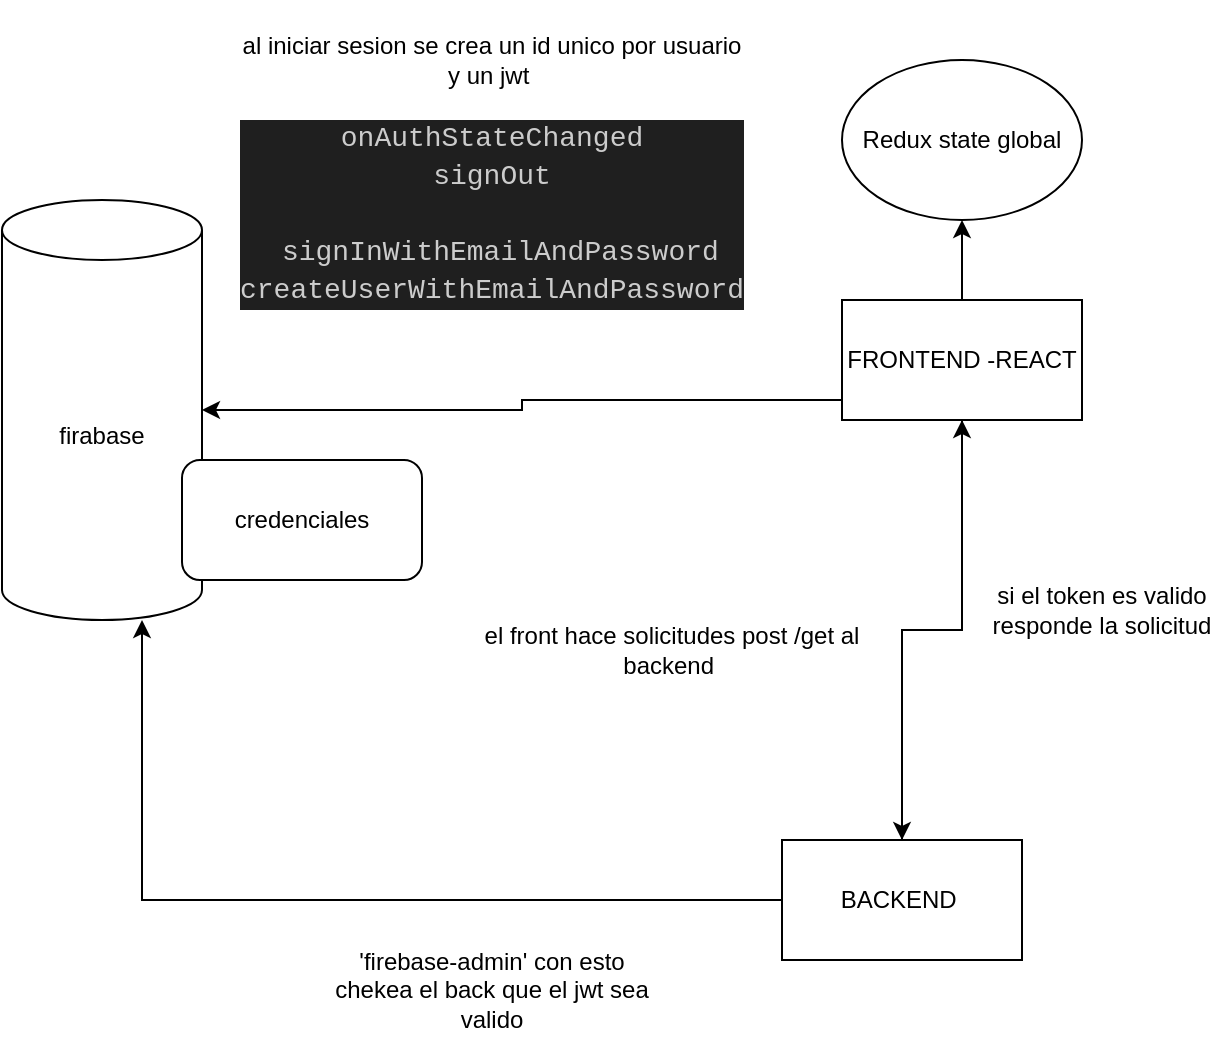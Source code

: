 <mxfile version="22.0.8" type="github">
  <diagram name="Página-1" id="y7grVubEfJhcLXRVopNt">
    <mxGraphModel dx="673" dy="1727" grid="1" gridSize="10" guides="1" tooltips="1" connect="1" arrows="1" fold="1" page="1" pageScale="1" pageWidth="827" pageHeight="1169" math="0" shadow="0">
      <root>
        <mxCell id="0" />
        <mxCell id="1" parent="0" />
        <mxCell id="Cw4gRs4lIpa7loLSyA47-1" value="firabase" style="shape=cylinder3;whiteSpace=wrap;html=1;boundedLbl=1;backgroundOutline=1;size=15;" vertex="1" parent="1">
          <mxGeometry x="10" y="90" width="100" height="210" as="geometry" />
        </mxCell>
        <mxCell id="Cw4gRs4lIpa7loLSyA47-4" style="edgeStyle=orthogonalEdgeStyle;rounded=0;orthogonalLoop=1;jettySize=auto;html=1;" edge="1" parent="1" source="Cw4gRs4lIpa7loLSyA47-2" target="Cw4gRs4lIpa7loLSyA47-3">
          <mxGeometry relative="1" as="geometry" />
        </mxCell>
        <mxCell id="Cw4gRs4lIpa7loLSyA47-8" style="edgeStyle=orthogonalEdgeStyle;rounded=0;orthogonalLoop=1;jettySize=auto;html=1;entryX=0.5;entryY=0;entryDx=0;entryDy=0;" edge="1" parent="1" source="Cw4gRs4lIpa7loLSyA47-2" target="Cw4gRs4lIpa7loLSyA47-6">
          <mxGeometry relative="1" as="geometry" />
        </mxCell>
        <mxCell id="Cw4gRs4lIpa7loLSyA47-2" value="FRONTEND -REACT" style="rounded=0;whiteSpace=wrap;html=1;" vertex="1" parent="1">
          <mxGeometry x="430" y="140" width="120" height="60" as="geometry" />
        </mxCell>
        <mxCell id="Cw4gRs4lIpa7loLSyA47-3" value="Redux state global" style="ellipse;whiteSpace=wrap;html=1;" vertex="1" parent="1">
          <mxGeometry x="430" y="20" width="120" height="80" as="geometry" />
        </mxCell>
        <mxCell id="Cw4gRs4lIpa7loLSyA47-5" style="edgeStyle=orthogonalEdgeStyle;rounded=0;orthogonalLoop=1;jettySize=auto;html=1;" edge="1" parent="1" source="Cw4gRs4lIpa7loLSyA47-2" target="Cw4gRs4lIpa7loLSyA47-1">
          <mxGeometry relative="1" as="geometry">
            <mxPoint x="374" y="199.5" as="sourcePoint" />
            <mxPoint x="136" y="174.94" as="targetPoint" />
            <Array as="points">
              <mxPoint x="270" y="190" />
              <mxPoint x="270" y="195" />
            </Array>
          </mxGeometry>
        </mxCell>
        <mxCell id="Cw4gRs4lIpa7loLSyA47-7" style="edgeStyle=orthogonalEdgeStyle;rounded=0;orthogonalLoop=1;jettySize=auto;html=1;" edge="1" parent="1" source="Cw4gRs4lIpa7loLSyA47-6" target="Cw4gRs4lIpa7loLSyA47-1">
          <mxGeometry relative="1" as="geometry">
            <Array as="points">
              <mxPoint x="80" y="440" />
            </Array>
          </mxGeometry>
        </mxCell>
        <mxCell id="Cw4gRs4lIpa7loLSyA47-15" style="edgeStyle=orthogonalEdgeStyle;rounded=0;orthogonalLoop=1;jettySize=auto;html=1;" edge="1" parent="1" source="Cw4gRs4lIpa7loLSyA47-6" target="Cw4gRs4lIpa7loLSyA47-2">
          <mxGeometry relative="1" as="geometry">
            <mxPoint x="530" y="210" as="targetPoint" />
          </mxGeometry>
        </mxCell>
        <mxCell id="Cw4gRs4lIpa7loLSyA47-6" value="BACKEND&amp;nbsp;&lt;br&gt;" style="rounded=0;whiteSpace=wrap;html=1;" vertex="1" parent="1">
          <mxGeometry x="400" y="410" width="120" height="60" as="geometry" />
        </mxCell>
        <mxCell id="Cw4gRs4lIpa7loLSyA47-9" value="el front hace solicitudes post /get al backend&amp;nbsp;" style="text;html=1;strokeColor=none;fillColor=none;align=center;verticalAlign=middle;whiteSpace=wrap;rounded=0;" vertex="1" parent="1">
          <mxGeometry x="230" y="280" width="230" height="70" as="geometry" />
        </mxCell>
        <mxCell id="Cw4gRs4lIpa7loLSyA47-10" value="al iniciar sesion se crea un id unico por usuario y un jwt&amp;nbsp;&lt;br&gt;&lt;br&gt;&lt;div style=&quot;color: rgb(204, 204, 204); background-color: rgb(31, 31, 31); font-family: Consolas, &amp;quot;Courier New&amp;quot;, monospace; font-size: 14px; line-height: 19px;&quot;&gt;onAuthStateChanged&lt;/div&gt;&lt;div style=&quot;color: rgb(204, 204, 204); background-color: rgb(31, 31, 31); font-family: Consolas, &amp;quot;Courier New&amp;quot;, monospace; font-size: 14px; line-height: 19px;&quot;&gt;&lt;div style=&quot;line-height: 19px;&quot;&gt;signOut&lt;/div&gt;&lt;div style=&quot;line-height: 19px;&quot;&gt;&lt;br&gt;&lt;/div&gt;&lt;div style=&quot;line-height: 19px;&quot;&gt;&lt;div style=&quot;line-height: 19px;&quot;&gt;&amp;nbsp;signInWithEmailAndPassword&lt;/div&gt;&lt;div style=&quot;line-height: 19px;&quot;&gt;&lt;div style=&quot;line-height: 19px;&quot;&gt;createUserWithEmailAndPassword&lt;/div&gt;&lt;/div&gt;&lt;/div&gt;&lt;/div&gt;" style="text;html=1;strokeColor=none;fillColor=none;align=center;verticalAlign=middle;whiteSpace=wrap;rounded=0;" vertex="1" parent="1">
          <mxGeometry x="130" y="-10" width="250" height="170" as="geometry" />
        </mxCell>
        <mxCell id="Cw4gRs4lIpa7loLSyA47-11" value="credenciales" style="rounded=1;whiteSpace=wrap;html=1;" vertex="1" parent="1">
          <mxGeometry x="100" y="220" width="120" height="60" as="geometry" />
        </mxCell>
        <mxCell id="Cw4gRs4lIpa7loLSyA47-12" value="&#39;firebase-admin&#39; con esto chekea el back que el jwt sea valido" style="text;html=1;strokeColor=none;fillColor=none;align=center;verticalAlign=middle;whiteSpace=wrap;rounded=0;" vertex="1" parent="1">
          <mxGeometry x="175" y="450" width="160" height="70" as="geometry" />
        </mxCell>
        <mxCell id="Cw4gRs4lIpa7loLSyA47-16" value="si el token es valido responde la solicitud" style="text;html=1;strokeColor=none;fillColor=none;align=center;verticalAlign=middle;whiteSpace=wrap;rounded=0;" vertex="1" parent="1">
          <mxGeometry x="500" y="250" width="120" height="90" as="geometry" />
        </mxCell>
      </root>
    </mxGraphModel>
  </diagram>
</mxfile>
